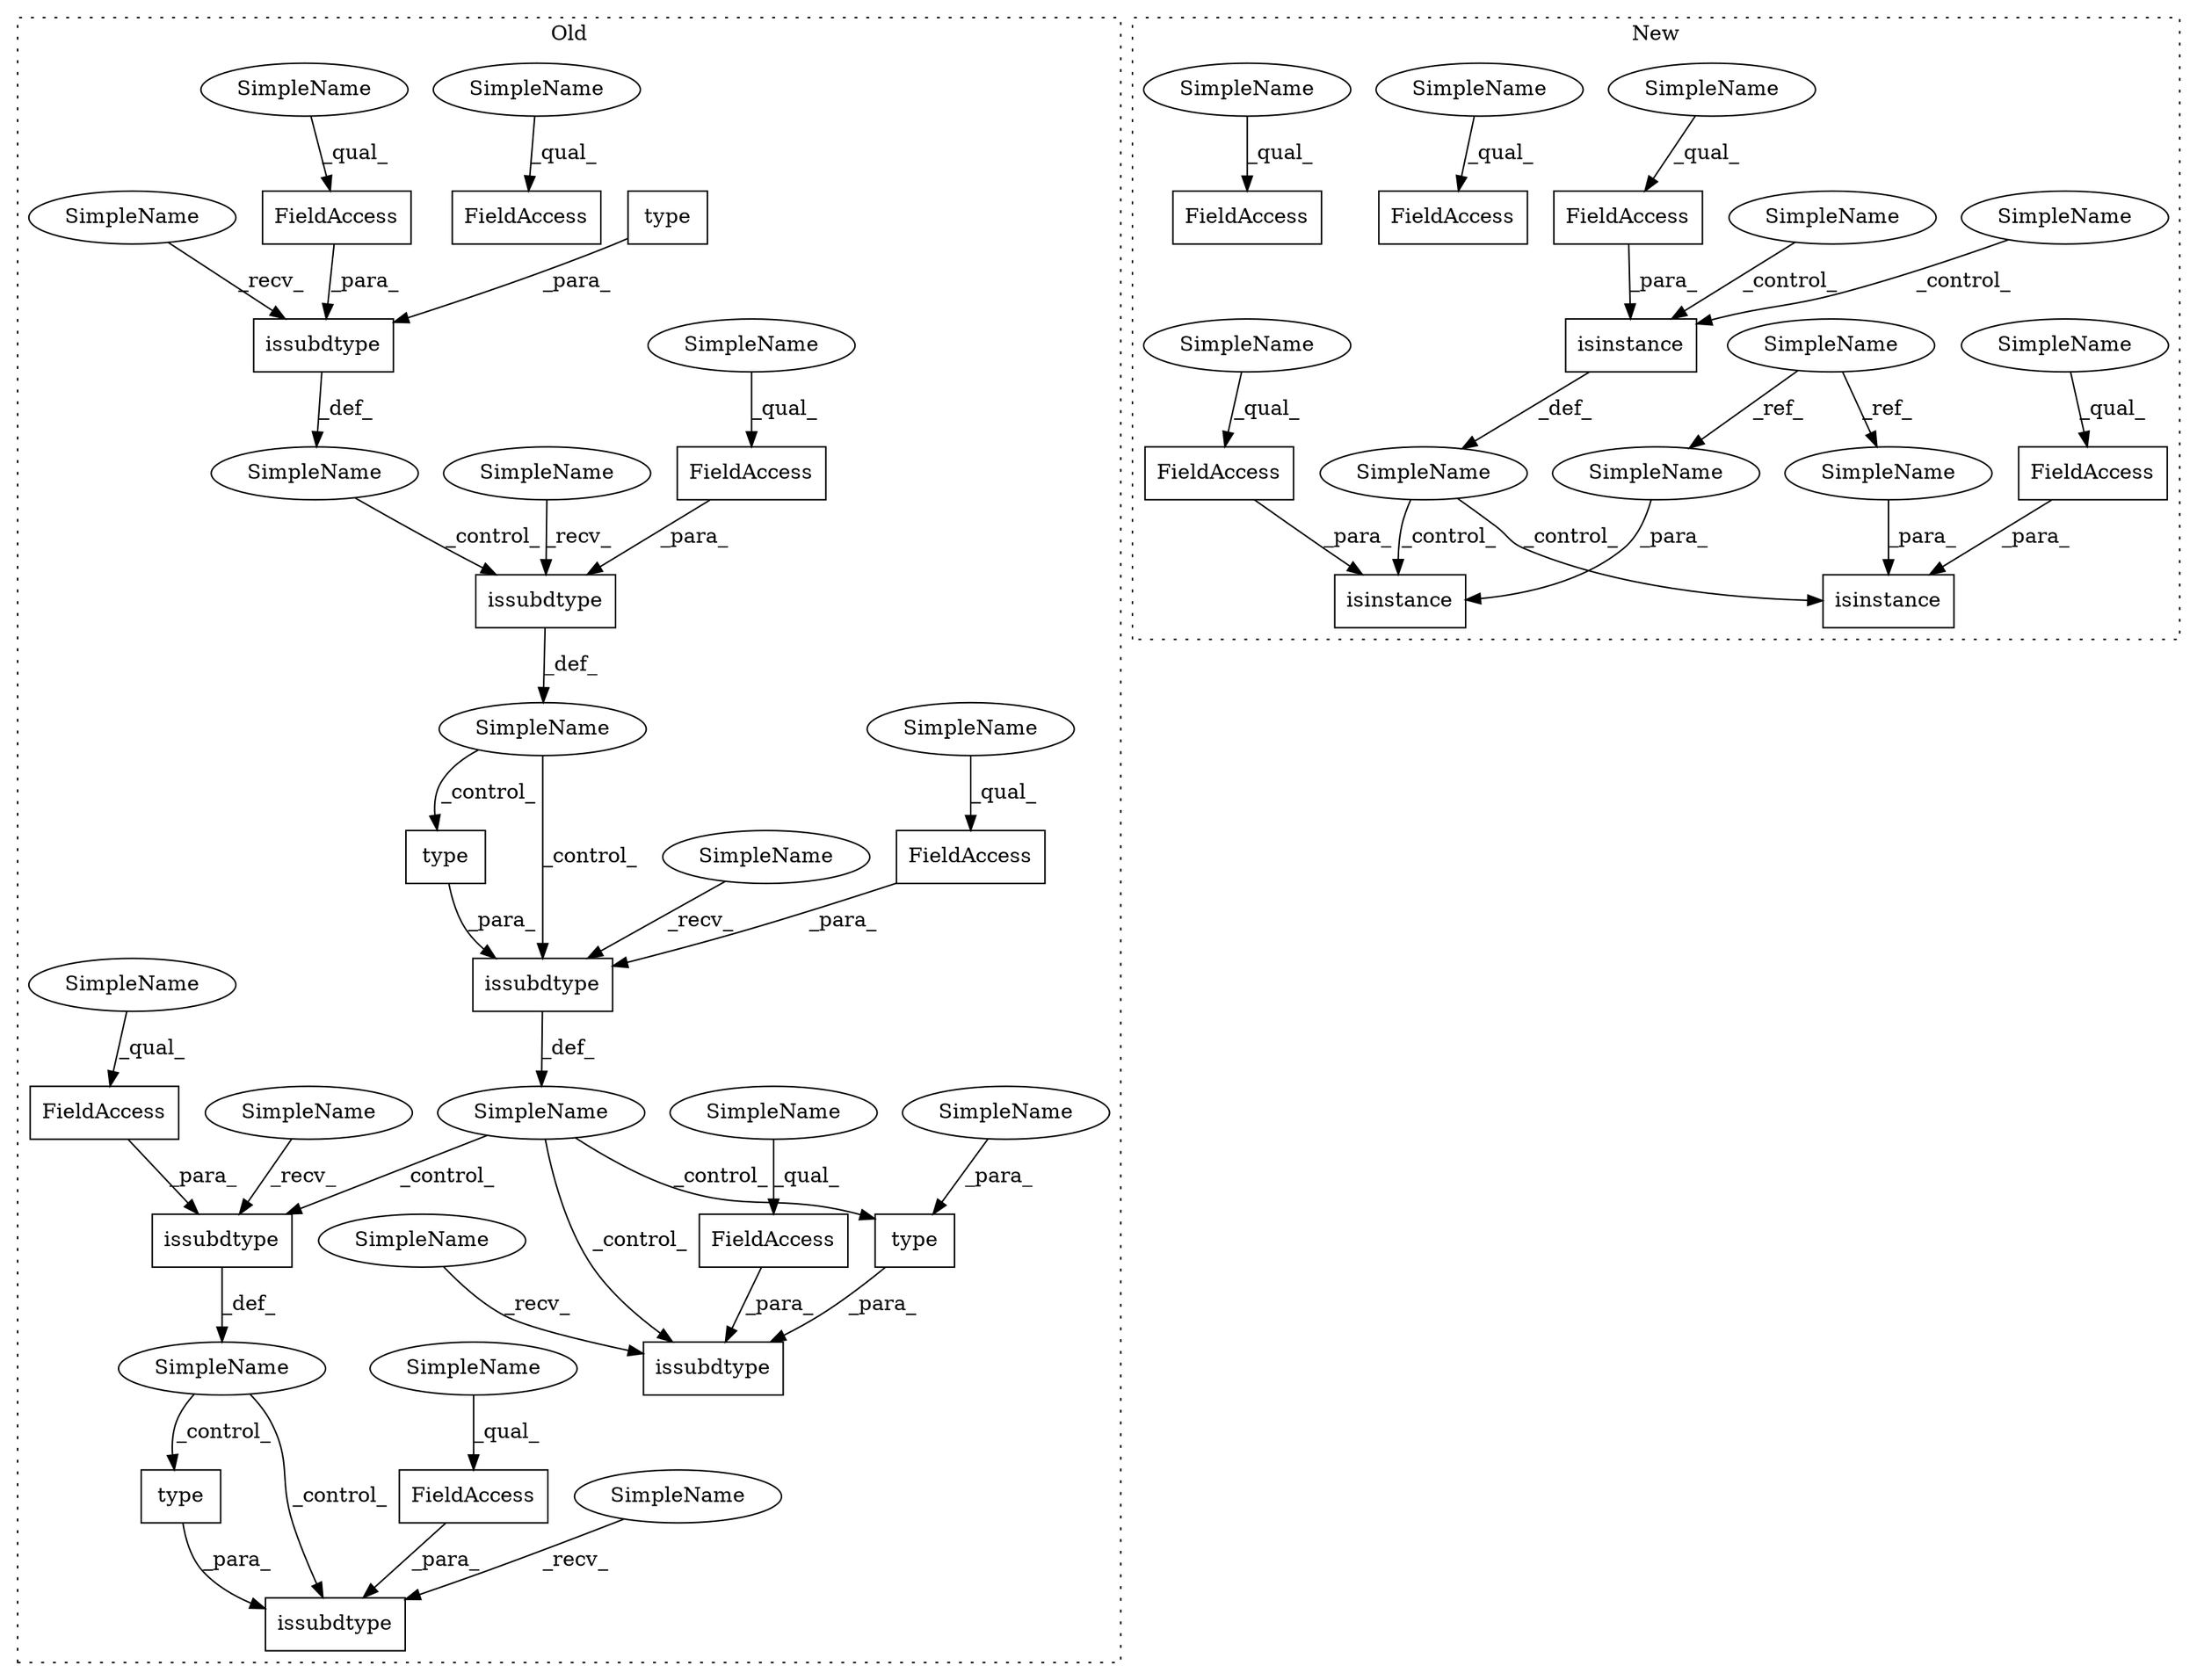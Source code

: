 digraph G {
subgraph cluster0 {
1 [label="issubdtype" a="32" s="1402,1446" l="11,1" shape="box"];
3 [label="SimpleName" a="42" s="" l="" shape="ellipse"];
4 [label="type" a="32" s="1413,1431" l="5,1" shape="box"];
7 [label="issubdtype" a="32" s="1984,2016" l="11,1" shape="box"];
8 [label="SimpleName" a="42" s="" l="" shape="ellipse"];
9 [label="type" a="32" s="1995,2001" l="5,1" shape="box"];
10 [label="FieldAccess" a="22" s="1433" l="13" shape="box"];
11 [label="FieldAccess" a="22" s="1546" l="14" shape="box"];
12 [label="FieldAccess" a="22" s="1252" l="13" shape="box"];
13 [label="FieldAccess" a="22" s="1761" l="13" shape="box"];
14 [label="FieldAccess" a="22" s="2003" l="13" shape="box"];
20 [label="FieldAccess" a="22" s="1077" l="13" shape="box"];
21 [label="FieldAccess" a="22" s="902" l="13" shape="box"];
22 [label="issubdtype" a="32" s="1515,1560" l="11,1" shape="box"];
24 [label="SimpleName" a="42" s="" l="" shape="ellipse"];
25 [label="issubdtype" a="32" s="879,915" l="11,1" shape="box"];
26 [label="SimpleName" a="42" s="" l="" shape="ellipse"];
27 [label="issubdtype" a="32" s="1054,1090" l="11,1" shape="box"];
31 [label="type" a="32" s="1240,1250" l="5,1" shape="box"];
32 [label="issubdtype" a="32" s="1229,1265" l="11,1" shape="box"];
33 [label="type" a="32" s="890,900" l="5,1" shape="box"];
36 [label="SimpleName" a="42" s="1396" l="5" shape="ellipse"];
37 [label="SimpleName" a="42" s="1077" l="5" shape="ellipse"];
38 [label="SimpleName" a="42" s="1761" l="5" shape="ellipse"];
39 [label="SimpleName" a="42" s="1048" l="5" shape="ellipse"];
40 [label="SimpleName" a="42" s="902" l="5" shape="ellipse"];
41 [label="SimpleName" a="42" s="1252" l="5" shape="ellipse"];
42 [label="SimpleName" a="42" s="1978" l="5" shape="ellipse"];
43 [label="SimpleName" a="42" s="1223" l="5" shape="ellipse"];
44 [label="SimpleName" a="42" s="1433" l="5" shape="ellipse"];
45 [label="SimpleName" a="42" s="1509" l="5" shape="ellipse"];
46 [label="SimpleName" a="42" s="1546" l="5" shape="ellipse"];
47 [label="SimpleName" a="42" s="873" l="5" shape="ellipse"];
48 [label="SimpleName" a="42" s="2003" l="5" shape="ellipse"];
54 [label="SimpleName" a="42" s="1418" l="13" shape="ellipse"];
label = "Old";
style="dotted";
}
subgraph cluster1 {
2 [label="isinstance" a="32" s="1405,1446" l="11,1" shape="box"];
5 [label="SimpleName" a="42" s="728" l="13" shape="ellipse"];
6 [label="isinstance" a="32" s="1509,1546" l="11,1" shape="box"];
15 [label="FieldAccess" a="22" s="1430" l="16" shape="box"];
16 [label="FieldAccess" a="22" s="926" l="16" shape="box"];
17 [label="FieldAccess" a="22" s="1968" l="16" shape="box"];
18 [label="FieldAccess" a="22" s="1534" l="12" shape="box"];
19 [label="FieldAccess" a="22" s="1258" l="16" shape="box"];
23 [label="SimpleName" a="42" s="" l="" shape="ellipse"];
28 [label="SimpleName" a="42" s="" l="" shape="ellipse"];
29 [label="SimpleName" a="42" s="" l="" shape="ellipse"];
30 [label="isinstance" a="32" s="1241,1274" l="11,1" shape="box"];
34 [label="SimpleName" a="42" s="1520" l="13" shape="ellipse"];
35 [label="SimpleName" a="42" s="1416" l="13" shape="ellipse"];
49 [label="SimpleName" a="42" s="1258" l="7" shape="ellipse"];
50 [label="SimpleName" a="42" s="1534" l="7" shape="ellipse"];
51 [label="SimpleName" a="42" s="926" l="7" shape="ellipse"];
52 [label="SimpleName" a="42" s="1430" l="7" shape="ellipse"];
53 [label="SimpleName" a="42" s="1968" l="7" shape="ellipse"];
label = "New";
style="dotted";
}
3 -> 27 [label="_control_"];
4 -> 1 [label="_para_"];
5 -> 35 [label="_ref_"];
5 -> 34 [label="_ref_"];
8 -> 9 [label="_control_"];
8 -> 7 [label="_control_"];
9 -> 7 [label="_para_"];
10 -> 1 [label="_para_"];
11 -> 22 [label="_para_"];
12 -> 32 [label="_para_"];
14 -> 7 [label="_para_"];
15 -> 2 [label="_para_"];
18 -> 6 [label="_para_"];
19 -> 30 [label="_para_"];
20 -> 27 [label="_para_"];
21 -> 25 [label="_para_"];
22 -> 8 [label="_def_"];
23 -> 6 [label="_control_"];
23 -> 2 [label="_control_"];
24 -> 22 [label="_control_"];
24 -> 4 [label="_control_"];
24 -> 1 [label="_control_"];
25 -> 3 [label="_def_"];
26 -> 31 [label="_control_"];
26 -> 32 [label="_control_"];
27 -> 26 [label="_def_"];
28 -> 30 [label="_control_"];
29 -> 30 [label="_control_"];
30 -> 23 [label="_def_"];
31 -> 32 [label="_para_"];
32 -> 24 [label="_def_"];
33 -> 25 [label="_para_"];
34 -> 6 [label="_para_"];
35 -> 2 [label="_para_"];
36 -> 1 [label="_recv_"];
37 -> 20 [label="_qual_"];
38 -> 13 [label="_qual_"];
39 -> 27 [label="_recv_"];
40 -> 21 [label="_qual_"];
41 -> 12 [label="_qual_"];
42 -> 7 [label="_recv_"];
43 -> 32 [label="_recv_"];
44 -> 10 [label="_qual_"];
45 -> 22 [label="_recv_"];
46 -> 11 [label="_qual_"];
47 -> 25 [label="_recv_"];
48 -> 14 [label="_qual_"];
49 -> 19 [label="_qual_"];
50 -> 18 [label="_qual_"];
51 -> 16 [label="_qual_"];
52 -> 15 [label="_qual_"];
53 -> 17 [label="_qual_"];
54 -> 4 [label="_para_"];
}